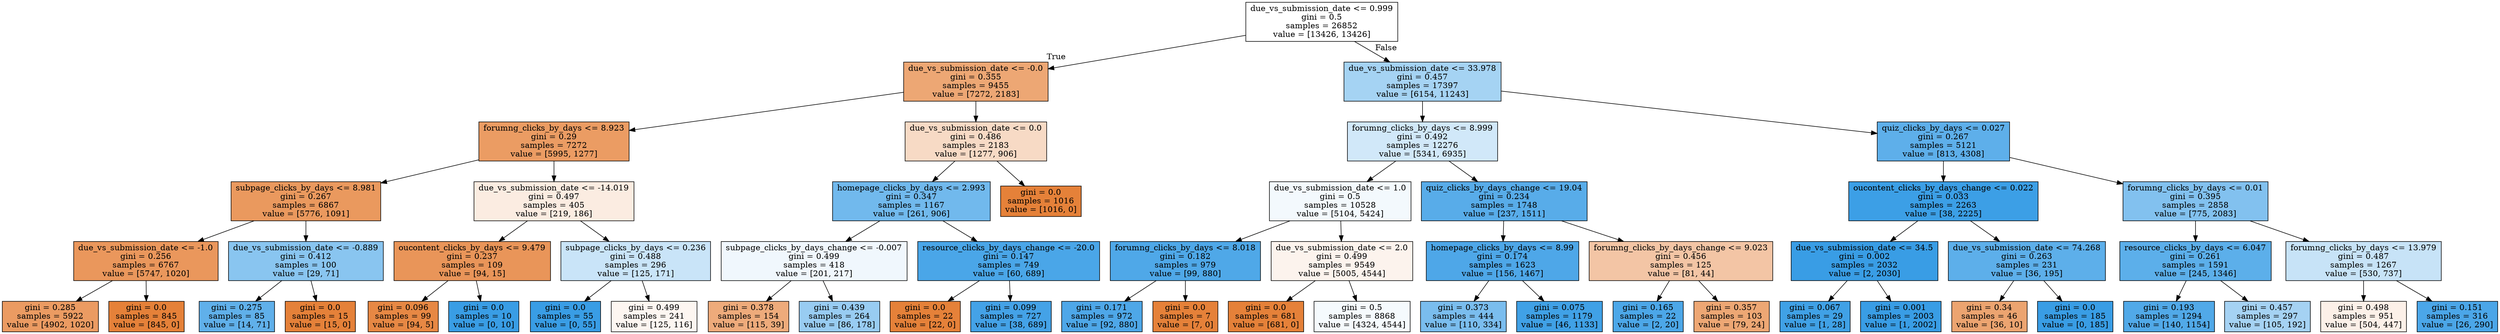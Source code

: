 digraph Tree {
node [shape=box, style="filled", color="black"] ;
0 [label="due_vs_submission_date <= 0.999\ngini = 0.5\nsamples = 26852\nvalue = [13426, 13426]", fillcolor="#e5813900"] ;
1 [label="due_vs_submission_date <= -0.0\ngini = 0.355\nsamples = 9455\nvalue = [7272, 2183]", fillcolor="#e58139b2"] ;
0 -> 1 [labeldistance=2.5, labelangle=45, headlabel="True"] ;
2 [label="forumng_clicks_by_days <= 8.923\ngini = 0.29\nsamples = 7272\nvalue = [5995, 1277]", fillcolor="#e58139c9"] ;
1 -> 2 ;
3 [label="subpage_clicks_by_days <= 8.981\ngini = 0.267\nsamples = 6867\nvalue = [5776, 1091]", fillcolor="#e58139cf"] ;
2 -> 3 ;
4 [label="due_vs_submission_date <= -1.0\ngini = 0.256\nsamples = 6767\nvalue = [5747, 1020]", fillcolor="#e58139d2"] ;
3 -> 4 ;
5 [label="gini = 0.285\nsamples = 5922\nvalue = [4902, 1020]", fillcolor="#e58139ca"] ;
4 -> 5 ;
6 [label="gini = 0.0\nsamples = 845\nvalue = [845, 0]", fillcolor="#e58139ff"] ;
4 -> 6 ;
7 [label="due_vs_submission_date <= -0.889\ngini = 0.412\nsamples = 100\nvalue = [29, 71]", fillcolor="#399de597"] ;
3 -> 7 ;
8 [label="gini = 0.275\nsamples = 85\nvalue = [14, 71]", fillcolor="#399de5cd"] ;
7 -> 8 ;
9 [label="gini = 0.0\nsamples = 15\nvalue = [15, 0]", fillcolor="#e58139ff"] ;
7 -> 9 ;
10 [label="due_vs_submission_date <= -14.019\ngini = 0.497\nsamples = 405\nvalue = [219, 186]", fillcolor="#e5813926"] ;
2 -> 10 ;
11 [label="oucontent_clicks_by_days <= 9.479\ngini = 0.237\nsamples = 109\nvalue = [94, 15]", fillcolor="#e58139d6"] ;
10 -> 11 ;
12 [label="gini = 0.096\nsamples = 99\nvalue = [94, 5]", fillcolor="#e58139f1"] ;
11 -> 12 ;
13 [label="gini = 0.0\nsamples = 10\nvalue = [0, 10]", fillcolor="#399de5ff"] ;
11 -> 13 ;
14 [label="subpage_clicks_by_days <= 0.236\ngini = 0.488\nsamples = 296\nvalue = [125, 171]", fillcolor="#399de545"] ;
10 -> 14 ;
15 [label="gini = 0.0\nsamples = 55\nvalue = [0, 55]", fillcolor="#399de5ff"] ;
14 -> 15 ;
16 [label="gini = 0.499\nsamples = 241\nvalue = [125, 116]", fillcolor="#e5813912"] ;
14 -> 16 ;
17 [label="due_vs_submission_date <= 0.0\ngini = 0.486\nsamples = 2183\nvalue = [1277, 906]", fillcolor="#e581394a"] ;
1 -> 17 ;
18 [label="homepage_clicks_by_days <= 2.993\ngini = 0.347\nsamples = 1167\nvalue = [261, 906]", fillcolor="#399de5b6"] ;
17 -> 18 ;
19 [label="subpage_clicks_by_days_change <= -0.007\ngini = 0.499\nsamples = 418\nvalue = [201, 217]", fillcolor="#399de513"] ;
18 -> 19 ;
20 [label="gini = 0.378\nsamples = 154\nvalue = [115, 39]", fillcolor="#e58139a9"] ;
19 -> 20 ;
21 [label="gini = 0.439\nsamples = 264\nvalue = [86, 178]", fillcolor="#399de584"] ;
19 -> 21 ;
22 [label="resource_clicks_by_days_change <= -20.0\ngini = 0.147\nsamples = 749\nvalue = [60, 689]", fillcolor="#399de5e9"] ;
18 -> 22 ;
23 [label="gini = 0.0\nsamples = 22\nvalue = [22, 0]", fillcolor="#e58139ff"] ;
22 -> 23 ;
24 [label="gini = 0.099\nsamples = 727\nvalue = [38, 689]", fillcolor="#399de5f1"] ;
22 -> 24 ;
25 [label="gini = 0.0\nsamples = 1016\nvalue = [1016, 0]", fillcolor="#e58139ff"] ;
17 -> 25 ;
26 [label="due_vs_submission_date <= 33.978\ngini = 0.457\nsamples = 17397\nvalue = [6154, 11243]", fillcolor="#399de573"] ;
0 -> 26 [labeldistance=2.5, labelangle=-45, headlabel="False"] ;
27 [label="forumng_clicks_by_days <= 8.999\ngini = 0.492\nsamples = 12276\nvalue = [5341, 6935]", fillcolor="#399de53b"] ;
26 -> 27 ;
28 [label="due_vs_submission_date <= 1.0\ngini = 0.5\nsamples = 10528\nvalue = [5104, 5424]", fillcolor="#399de50f"] ;
27 -> 28 ;
29 [label="forumng_clicks_by_days <= 8.018\ngini = 0.182\nsamples = 979\nvalue = [99, 880]", fillcolor="#399de5e2"] ;
28 -> 29 ;
30 [label="gini = 0.171\nsamples = 972\nvalue = [92, 880]", fillcolor="#399de5e4"] ;
29 -> 30 ;
31 [label="gini = 0.0\nsamples = 7\nvalue = [7, 0]", fillcolor="#e58139ff"] ;
29 -> 31 ;
32 [label="due_vs_submission_date <= 2.0\ngini = 0.499\nsamples = 9549\nvalue = [5005, 4544]", fillcolor="#e5813917"] ;
28 -> 32 ;
33 [label="gini = 0.0\nsamples = 681\nvalue = [681, 0]", fillcolor="#e58139ff"] ;
32 -> 33 ;
34 [label="gini = 0.5\nsamples = 8868\nvalue = [4324, 4544]", fillcolor="#399de50c"] ;
32 -> 34 ;
35 [label="quiz_clicks_by_days_change <= 19.04\ngini = 0.234\nsamples = 1748\nvalue = [237, 1511]", fillcolor="#399de5d7"] ;
27 -> 35 ;
36 [label="homepage_clicks_by_days <= 8.99\ngini = 0.174\nsamples = 1623\nvalue = [156, 1467]", fillcolor="#399de5e4"] ;
35 -> 36 ;
37 [label="gini = 0.373\nsamples = 444\nvalue = [110, 334]", fillcolor="#399de5ab"] ;
36 -> 37 ;
38 [label="gini = 0.075\nsamples = 1179\nvalue = [46, 1133]", fillcolor="#399de5f5"] ;
36 -> 38 ;
39 [label="forumng_clicks_by_days_change <= 9.023\ngini = 0.456\nsamples = 125\nvalue = [81, 44]", fillcolor="#e5813974"] ;
35 -> 39 ;
40 [label="gini = 0.165\nsamples = 22\nvalue = [2, 20]", fillcolor="#399de5e6"] ;
39 -> 40 ;
41 [label="gini = 0.357\nsamples = 103\nvalue = [79, 24]", fillcolor="#e58139b2"] ;
39 -> 41 ;
42 [label="quiz_clicks_by_days <= 0.027\ngini = 0.267\nsamples = 5121\nvalue = [813, 4308]", fillcolor="#399de5cf"] ;
26 -> 42 ;
43 [label="oucontent_clicks_by_days_change <= 0.022\ngini = 0.033\nsamples = 2263\nvalue = [38, 2225]", fillcolor="#399de5fb"] ;
42 -> 43 ;
44 [label="due_vs_submission_date <= 34.5\ngini = 0.002\nsamples = 2032\nvalue = [2, 2030]", fillcolor="#399de5ff"] ;
43 -> 44 ;
45 [label="gini = 0.067\nsamples = 29\nvalue = [1, 28]", fillcolor="#399de5f6"] ;
44 -> 45 ;
46 [label="gini = 0.001\nsamples = 2003\nvalue = [1, 2002]", fillcolor="#399de5ff"] ;
44 -> 46 ;
47 [label="due_vs_submission_date <= 74.268\ngini = 0.263\nsamples = 231\nvalue = [36, 195]", fillcolor="#399de5d0"] ;
43 -> 47 ;
48 [label="gini = 0.34\nsamples = 46\nvalue = [36, 10]", fillcolor="#e58139b8"] ;
47 -> 48 ;
49 [label="gini = 0.0\nsamples = 185\nvalue = [0, 185]", fillcolor="#399de5ff"] ;
47 -> 49 ;
50 [label="forumng_clicks_by_days <= 0.01\ngini = 0.395\nsamples = 2858\nvalue = [775, 2083]", fillcolor="#399de5a0"] ;
42 -> 50 ;
51 [label="resource_clicks_by_days <= 6.047\ngini = 0.261\nsamples = 1591\nvalue = [245, 1346]", fillcolor="#399de5d1"] ;
50 -> 51 ;
52 [label="gini = 0.193\nsamples = 1294\nvalue = [140, 1154]", fillcolor="#399de5e0"] ;
51 -> 52 ;
53 [label="gini = 0.457\nsamples = 297\nvalue = [105, 192]", fillcolor="#399de574"] ;
51 -> 53 ;
54 [label="forumng_clicks_by_days <= 13.979\ngini = 0.487\nsamples = 1267\nvalue = [530, 737]", fillcolor="#399de548"] ;
50 -> 54 ;
55 [label="gini = 0.498\nsamples = 951\nvalue = [504, 447]", fillcolor="#e581391d"] ;
54 -> 55 ;
56 [label="gini = 0.151\nsamples = 316\nvalue = [26, 290]", fillcolor="#399de5e8"] ;
54 -> 56 ;
}
